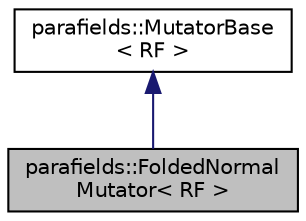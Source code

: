digraph "parafields::FoldedNormalMutator&lt; RF &gt;"
{
 // LATEX_PDF_SIZE
  edge [fontname="Helvetica",fontsize="10",labelfontname="Helvetica",labelfontsize="10"];
  node [fontname="Helvetica",fontsize="10",shape=record];
  Node1 [label="parafields::FoldedNormal\lMutator\< RF \>",height=0.2,width=0.4,color="black", fillcolor="grey75", style="filled", fontcolor="black",tooltip="Absolute value function mutator for folded normal fields."];
  Node2 -> Node1 [dir="back",color="midnightblue",fontsize="10",style="solid",fontname="Helvetica"];
  Node2 [label="parafields::MutatorBase\l\< RF \>",height=0.2,width=0.4,color="black", fillcolor="white", style="filled",URL="$a01030.html",tooltip="Abstract base class for value transformations."];
}
